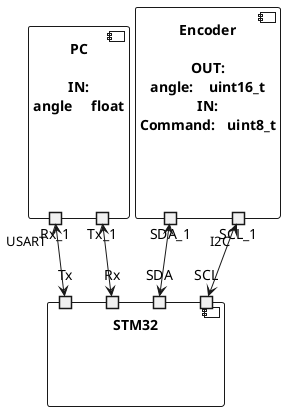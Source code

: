 @startuml
' This plugin integrates all type diagram snippets. They are splitted into 9 sections:
component [Encoder\n\nOUT:\nangle:\tuint16_t\nIN:\nCommand:\tuint8_t]{
    portout SDA_1
    portout SCL_1
} 

component STM32{
    portin SDA
    portin SCL
    portin Rx
    portin Tx
}

component [PC\n\nIN:\nangle\tfloat]{
    portout Rx_1
    portout Tx_1
}

' component Motor_driver{
'     Enable: 1
'     Clk: Step
'     Cw: direction
' }

' component Motor{

' }

' ' component MATLAB_APP{

' ' }

' component MATLAB_SCRIPT{
'     Velocity: To_Send2Motor
'     Logs: To_SDCard
' }

' SDA <--> Enkoder
' SCL <--> Enkoder
' Rx  <-->  PC
' Tx  <-->  PC
SDA_1  <-->   SDA
SCL_1 "I2C" <-->   SCL
Tx_1       <-->   Rx 
Rx_1   "USART"    <-->   Tx 
' STM32 --> MATLAB_SCRIPT
' ' MATLAB_APP "zadana wartosc"--> MATLAB_SCRIPT
' MATLAB_SCRIPT "syg sterujacy - predkosc" --> STM32
' STM32 "Freq, VIN, GND" --> Motor_driver
' Motor_driver --> Motor
' Motor --> Enkoder
' STM32 "USART" --> Terminal
@enduml